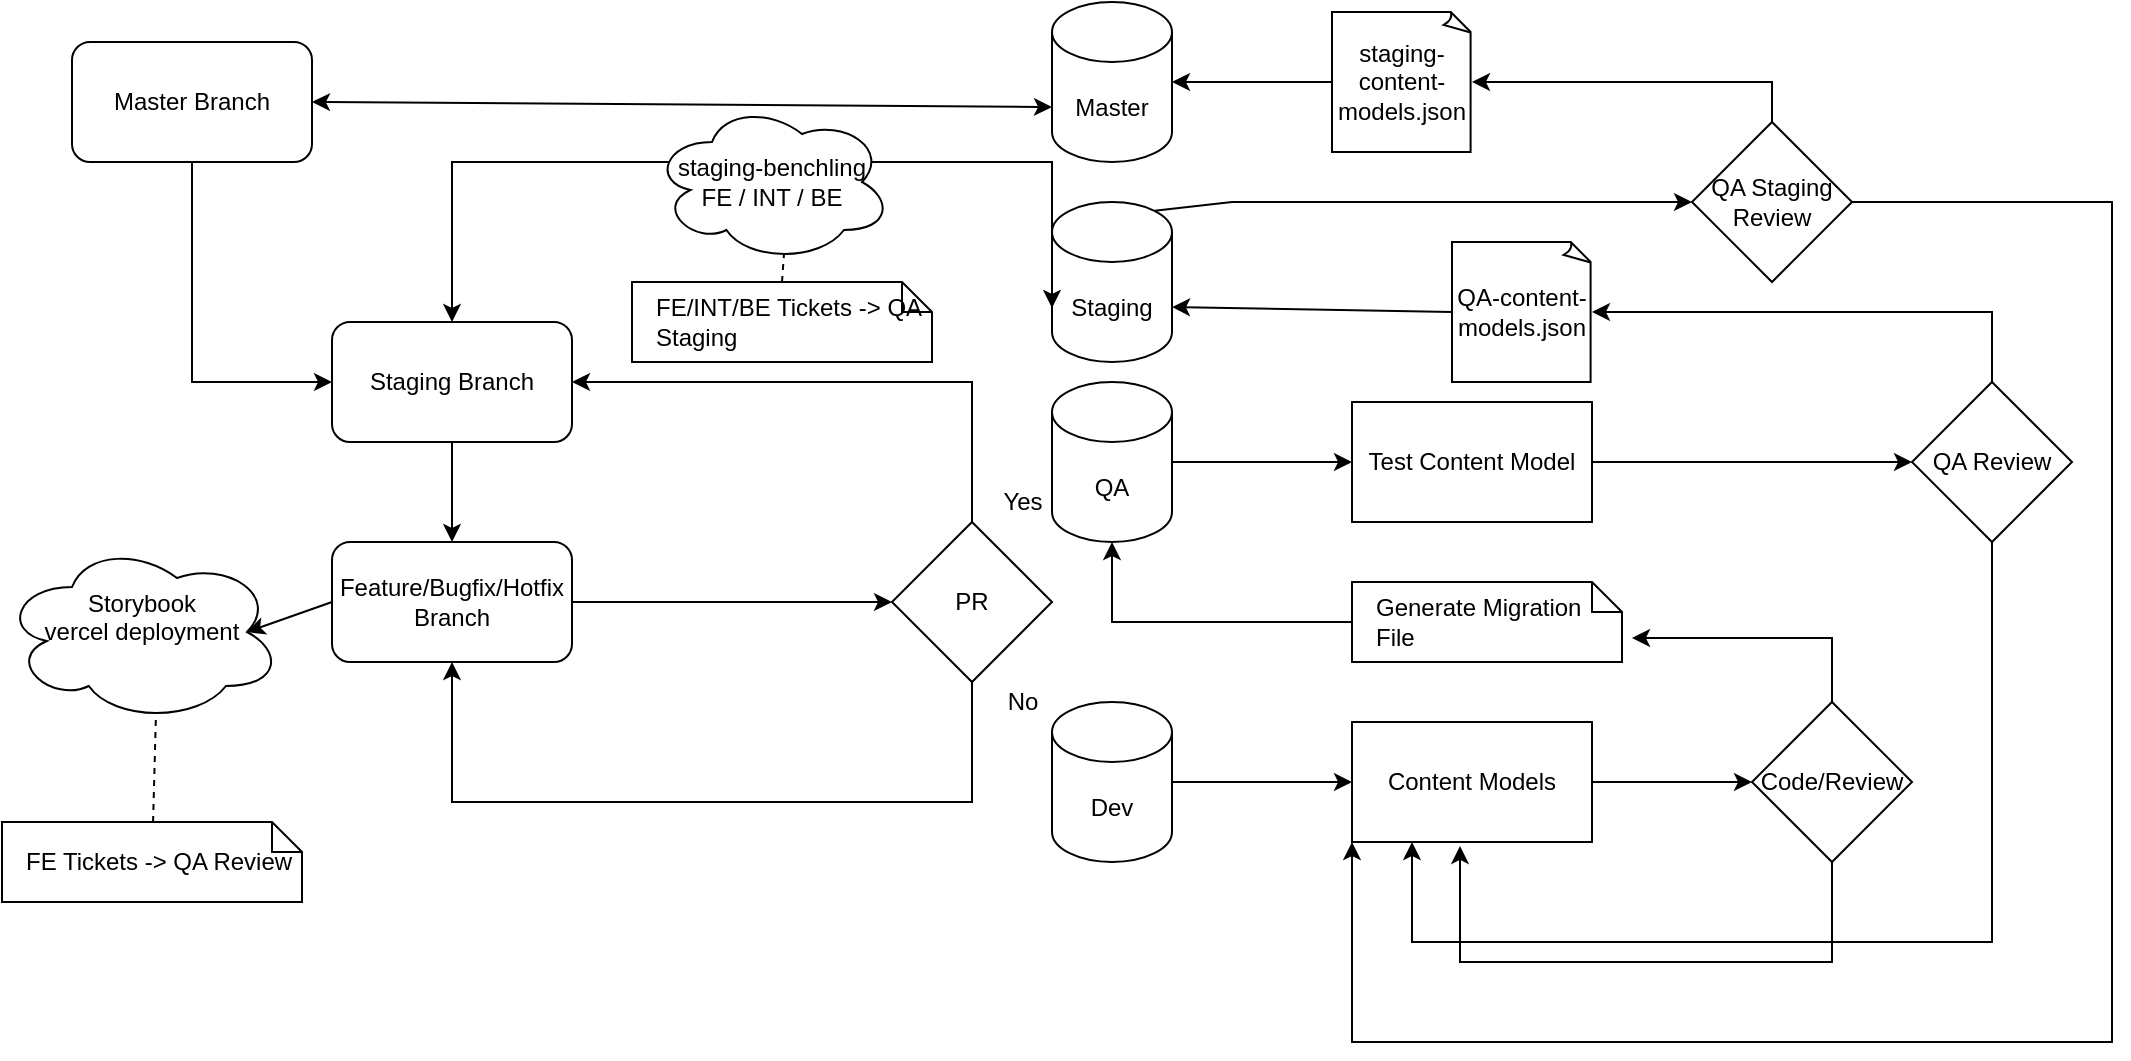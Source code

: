 <mxfile version="16.2.6" type="github">
  <diagram name="Page-1" id="c7488fd3-1785-93aa-aadb-54a6760d102a">
    <mxGraphModel dx="1623" dy="1011" grid="1" gridSize="10" guides="1" tooltips="1" connect="1" arrows="1" fold="1" page="1" pageScale="1" pageWidth="1100" pageHeight="850" background="none" math="0" shadow="0">
      <root>
        <mxCell id="0" />
        <mxCell id="1" parent="0" />
        <mxCell id="RAAd8qCdAdsrlPcri4n8-2" value="Master Branch" style="rounded=1;whiteSpace=wrap;html=1;" vertex="1" parent="1">
          <mxGeometry x="58" y="170" width="120" height="60" as="geometry" />
        </mxCell>
        <mxCell id="RAAd8qCdAdsrlPcri4n8-3" value="Staging Branch" style="rounded=1;whiteSpace=wrap;html=1;" vertex="1" parent="1">
          <mxGeometry x="188" y="310" width="120" height="60" as="geometry" />
        </mxCell>
        <mxCell id="RAAd8qCdAdsrlPcri4n8-4" value="" style="endArrow=classic;html=1;rounded=0;entryX=0;entryY=0.5;entryDx=0;entryDy=0;exitX=0.5;exitY=1;exitDx=0;exitDy=0;" edge="1" parent="1" source="RAAd8qCdAdsrlPcri4n8-2" target="RAAd8qCdAdsrlPcri4n8-3">
          <mxGeometry width="50" height="50" relative="1" as="geometry">
            <mxPoint x="68" y="170" as="sourcePoint" />
            <mxPoint x="118" y="120" as="targetPoint" />
            <Array as="points">
              <mxPoint x="118" y="340" />
            </Array>
          </mxGeometry>
        </mxCell>
        <mxCell id="RAAd8qCdAdsrlPcri4n8-5" value="Feature/Bugfix/Hotfix Branch" style="rounded=1;whiteSpace=wrap;html=1;" vertex="1" parent="1">
          <mxGeometry x="188" y="420" width="120" height="60" as="geometry" />
        </mxCell>
        <mxCell id="RAAd8qCdAdsrlPcri4n8-6" value="" style="endArrow=classic;html=1;rounded=0;exitX=0.5;exitY=1;exitDx=0;exitDy=0;entryX=0.5;entryY=0;entryDx=0;entryDy=0;" edge="1" parent="1" source="RAAd8qCdAdsrlPcri4n8-3" target="RAAd8qCdAdsrlPcri4n8-5">
          <mxGeometry width="50" height="50" relative="1" as="geometry">
            <mxPoint x="248" y="420" as="sourcePoint" />
            <mxPoint x="298" y="370" as="targetPoint" />
          </mxGeometry>
        </mxCell>
        <mxCell id="RAAd8qCdAdsrlPcri4n8-7" value="PR" style="rhombus;whiteSpace=wrap;html=1;" vertex="1" parent="1">
          <mxGeometry x="468" y="410" width="80" height="80" as="geometry" />
        </mxCell>
        <mxCell id="RAAd8qCdAdsrlPcri4n8-8" value="" style="endArrow=classic;html=1;rounded=0;exitX=1;exitY=0.5;exitDx=0;exitDy=0;entryX=0;entryY=0.5;entryDx=0;entryDy=0;" edge="1" parent="1" source="RAAd8qCdAdsrlPcri4n8-5" target="RAAd8qCdAdsrlPcri4n8-7">
          <mxGeometry width="50" height="50" relative="1" as="geometry">
            <mxPoint x="378" y="500" as="sourcePoint" />
            <mxPoint x="428" y="450" as="targetPoint" />
          </mxGeometry>
        </mxCell>
        <mxCell id="RAAd8qCdAdsrlPcri4n8-10" value="" style="endArrow=classic;html=1;rounded=0;exitX=0.5;exitY=1;exitDx=0;exitDy=0;entryX=0.5;entryY=1;entryDx=0;entryDy=0;" edge="1" parent="1" source="RAAd8qCdAdsrlPcri4n8-7" target="RAAd8qCdAdsrlPcri4n8-5">
          <mxGeometry width="50" height="50" relative="1" as="geometry">
            <mxPoint x="488" y="490" as="sourcePoint" />
            <mxPoint x="328" y="560" as="targetPoint" />
            <Array as="points">
              <mxPoint x="508" y="550" />
              <mxPoint x="248" y="550" />
            </Array>
          </mxGeometry>
        </mxCell>
        <mxCell id="RAAd8qCdAdsrlPcri4n8-11" value="" style="endArrow=classic;html=1;rounded=0;exitX=0.5;exitY=0;exitDx=0;exitDy=0;entryX=1;entryY=0.5;entryDx=0;entryDy=0;" edge="1" parent="1" source="RAAd8qCdAdsrlPcri4n8-7" target="RAAd8qCdAdsrlPcri4n8-3">
          <mxGeometry width="50" height="50" relative="1" as="geometry">
            <mxPoint x="448" y="400" as="sourcePoint" />
            <mxPoint x="498" y="350" as="targetPoint" />
            <Array as="points">
              <mxPoint x="508" y="340" />
            </Array>
          </mxGeometry>
        </mxCell>
        <mxCell id="RAAd8qCdAdsrlPcri4n8-12" value="No&lt;br&gt;" style="text;html=1;align=center;verticalAlign=middle;resizable=0;points=[];autosize=1;strokeColor=none;fillColor=none;" vertex="1" parent="1">
          <mxGeometry x="518" y="490" width="30" height="20" as="geometry" />
        </mxCell>
        <mxCell id="RAAd8qCdAdsrlPcri4n8-13" value="Yes" style="text;html=1;align=center;verticalAlign=middle;resizable=0;points=[];autosize=1;strokeColor=none;fillColor=none;" vertex="1" parent="1">
          <mxGeometry x="513" y="390" width="40" height="20" as="geometry" />
        </mxCell>
        <mxCell id="RAAd8qCdAdsrlPcri4n8-14" value="Master" style="shape=cylinder3;whiteSpace=wrap;html=1;boundedLbl=1;backgroundOutline=1;size=15;" vertex="1" parent="1">
          <mxGeometry x="548" y="150" width="60" height="80" as="geometry" />
        </mxCell>
        <mxCell id="RAAd8qCdAdsrlPcri4n8-15" value="Staging" style="shape=cylinder3;whiteSpace=wrap;html=1;boundedLbl=1;backgroundOutline=1;size=15;" vertex="1" parent="1">
          <mxGeometry x="548" y="250" width="60" height="80" as="geometry" />
        </mxCell>
        <mxCell id="RAAd8qCdAdsrlPcri4n8-16" value="QA" style="shape=cylinder3;whiteSpace=wrap;html=1;boundedLbl=1;backgroundOutline=1;size=15;" vertex="1" parent="1">
          <mxGeometry x="548" y="340" width="60" height="80" as="geometry" />
        </mxCell>
        <mxCell id="RAAd8qCdAdsrlPcri4n8-17" value="Dev" style="shape=cylinder3;whiteSpace=wrap;html=1;boundedLbl=1;backgroundOutline=1;size=15;" vertex="1" parent="1">
          <mxGeometry x="548" y="500" width="60" height="80" as="geometry" />
        </mxCell>
        <mxCell id="RAAd8qCdAdsrlPcri4n8-18" value="" style="endArrow=classic;startArrow=classic;html=1;rounded=0;entryX=0;entryY=0;entryDx=0;entryDy=52.5;entryPerimeter=0;exitX=1;exitY=0.5;exitDx=0;exitDy=0;" edge="1" parent="1" source="RAAd8qCdAdsrlPcri4n8-2" target="RAAd8qCdAdsrlPcri4n8-14">
          <mxGeometry width="50" height="50" relative="1" as="geometry">
            <mxPoint x="278" y="180" as="sourcePoint" />
            <mxPoint x="328" y="130" as="targetPoint" />
          </mxGeometry>
        </mxCell>
        <mxCell id="RAAd8qCdAdsrlPcri4n8-19" value="" style="endArrow=classic;startArrow=classic;html=1;rounded=0;exitX=0.5;exitY=0;exitDx=0;exitDy=0;entryX=0;entryY=0;entryDx=0;entryDy=52.5;entryPerimeter=0;" edge="1" parent="1" source="RAAd8qCdAdsrlPcri4n8-3" target="RAAd8qCdAdsrlPcri4n8-15">
          <mxGeometry width="50" height="50" relative="1" as="geometry">
            <mxPoint x="368" y="280" as="sourcePoint" />
            <mxPoint x="418" y="230" as="targetPoint" />
            <Array as="points">
              <mxPoint x="248" y="230" />
              <mxPoint x="548" y="230" />
              <mxPoint x="548" y="303" />
            </Array>
          </mxGeometry>
        </mxCell>
        <mxCell id="RAAd8qCdAdsrlPcri4n8-20" value="" style="endArrow=classic;html=1;rounded=0;entryX=0.875;entryY=0.5;entryDx=0;entryDy=0;entryPerimeter=0;" edge="1" parent="1" target="RAAd8qCdAdsrlPcri4n8-21">
          <mxGeometry width="50" height="50" relative="1" as="geometry">
            <mxPoint x="188" y="450" as="sourcePoint" />
            <mxPoint x="83" y="450" as="targetPoint" />
          </mxGeometry>
        </mxCell>
        <mxCell id="RAAd8qCdAdsrlPcri4n8-21" value="Storybook&lt;br&gt;vercel deployment&lt;br&gt;&lt;br&gt;" style="ellipse;shape=cloud;whiteSpace=wrap;html=1;" vertex="1" parent="1">
          <mxGeometry x="23" y="420" width="140" height="90" as="geometry" />
        </mxCell>
        <mxCell id="RAAd8qCdAdsrlPcri4n8-22" value="Content Models" style="rounded=0;whiteSpace=wrap;html=1;" vertex="1" parent="1">
          <mxGeometry x="698" y="510" width="120" height="60" as="geometry" />
        </mxCell>
        <mxCell id="RAAd8qCdAdsrlPcri4n8-23" value="" style="endArrow=classic;html=1;rounded=0;exitX=1;exitY=0.5;exitDx=0;exitDy=0;exitPerimeter=0;entryX=0;entryY=0.5;entryDx=0;entryDy=0;" edge="1" parent="1" source="RAAd8qCdAdsrlPcri4n8-17" target="RAAd8qCdAdsrlPcri4n8-22">
          <mxGeometry width="50" height="50" relative="1" as="geometry">
            <mxPoint x="618" y="540" as="sourcePoint" />
            <mxPoint x="668" y="490" as="targetPoint" />
          </mxGeometry>
        </mxCell>
        <mxCell id="RAAd8qCdAdsrlPcri4n8-24" value="Code/Review" style="rhombus;whiteSpace=wrap;html=1;" vertex="1" parent="1">
          <mxGeometry x="898" y="500" width="80" height="80" as="geometry" />
        </mxCell>
        <mxCell id="RAAd8qCdAdsrlPcri4n8-25" value="" style="endArrow=classic;html=1;rounded=0;exitX=1;exitY=0.5;exitDx=0;exitDy=0;entryX=0;entryY=0.5;entryDx=0;entryDy=0;" edge="1" parent="1" source="RAAd8qCdAdsrlPcri4n8-22" target="RAAd8qCdAdsrlPcri4n8-24">
          <mxGeometry width="50" height="50" relative="1" as="geometry">
            <mxPoint x="878" y="450" as="sourcePoint" />
            <mxPoint x="928" y="400" as="targetPoint" />
          </mxGeometry>
        </mxCell>
        <mxCell id="RAAd8qCdAdsrlPcri4n8-26" value="" style="endArrow=classic;html=1;rounded=0;exitX=0.5;exitY=1;exitDx=0;exitDy=0;entryX=0.45;entryY=1.033;entryDx=0;entryDy=0;entryPerimeter=0;" edge="1" parent="1" source="RAAd8qCdAdsrlPcri4n8-24" target="RAAd8qCdAdsrlPcri4n8-22">
          <mxGeometry width="50" height="50" relative="1" as="geometry">
            <mxPoint x="888" y="680" as="sourcePoint" />
            <mxPoint x="938" y="630" as="targetPoint" />
            <Array as="points">
              <mxPoint x="938" y="630" />
              <mxPoint x="752" y="630" />
            </Array>
          </mxGeometry>
        </mxCell>
        <mxCell id="RAAd8qCdAdsrlPcri4n8-28" value="Test Content Model" style="rounded=0;whiteSpace=wrap;html=1;" vertex="1" parent="1">
          <mxGeometry x="698" y="350" width="120" height="60" as="geometry" />
        </mxCell>
        <mxCell id="RAAd8qCdAdsrlPcri4n8-29" value="" style="endArrow=classic;html=1;rounded=0;exitX=1;exitY=0.5;exitDx=0;exitDy=0;exitPerimeter=0;entryX=0;entryY=0.5;entryDx=0;entryDy=0;" edge="1" parent="1" source="RAAd8qCdAdsrlPcri4n8-16" target="RAAd8qCdAdsrlPcri4n8-28">
          <mxGeometry width="50" height="50" relative="1" as="geometry">
            <mxPoint x="778" y="230" as="sourcePoint" />
            <mxPoint x="828" y="180" as="targetPoint" />
          </mxGeometry>
        </mxCell>
        <mxCell id="RAAd8qCdAdsrlPcri4n8-30" value="QA Review" style="rhombus;whiteSpace=wrap;html=1;" vertex="1" parent="1">
          <mxGeometry x="978" y="340" width="80" height="80" as="geometry" />
        </mxCell>
        <mxCell id="RAAd8qCdAdsrlPcri4n8-31" value="" style="endArrow=classic;html=1;rounded=0;exitX=1;exitY=0.5;exitDx=0;exitDy=0;entryX=0;entryY=0.5;entryDx=0;entryDy=0;" edge="1" parent="1" source="RAAd8qCdAdsrlPcri4n8-28" target="RAAd8qCdAdsrlPcri4n8-30">
          <mxGeometry width="50" height="50" relative="1" as="geometry">
            <mxPoint x="888" y="340" as="sourcePoint" />
            <mxPoint x="938" y="290" as="targetPoint" />
          </mxGeometry>
        </mxCell>
        <mxCell id="RAAd8qCdAdsrlPcri4n8-32" value="" style="endArrow=classic;html=1;rounded=0;exitX=0.5;exitY=1;exitDx=0;exitDy=0;entryX=0.25;entryY=1;entryDx=0;entryDy=0;" edge="1" parent="1" source="RAAd8qCdAdsrlPcri4n8-30" target="RAAd8qCdAdsrlPcri4n8-22">
          <mxGeometry width="50" height="50" relative="1" as="geometry">
            <mxPoint x="1028" y="510" as="sourcePoint" />
            <mxPoint x="1078" y="460" as="targetPoint" />
            <Array as="points">
              <mxPoint x="1018" y="620" />
              <mxPoint x="728" y="620" />
            </Array>
          </mxGeometry>
        </mxCell>
        <mxCell id="RAAd8qCdAdsrlPcri4n8-33" value="" style="endArrow=classic;html=1;rounded=0;exitX=0.5;exitY=0;exitDx=0;exitDy=0;entryX=1;entryY=0.5;entryDx=0;entryDy=0;entryPerimeter=0;" edge="1" parent="1" source="RAAd8qCdAdsrlPcri4n8-30" target="RAAd8qCdAdsrlPcri4n8-34">
          <mxGeometry width="50" height="50" relative="1" as="geometry">
            <mxPoint x="868" y="300" as="sourcePoint" />
            <mxPoint x="608" y="310" as="targetPoint" />
            <Array as="points">
              <mxPoint x="1018" y="305" />
            </Array>
          </mxGeometry>
        </mxCell>
        <mxCell id="RAAd8qCdAdsrlPcri4n8-34" value="QA-content-models.json" style="whiteSpace=wrap;html=1;shape=mxgraph.basic.document" vertex="1" parent="1">
          <mxGeometry x="748" y="270" width="70" height="70" as="geometry" />
        </mxCell>
        <mxCell id="RAAd8qCdAdsrlPcri4n8-35" value="" style="endArrow=classic;html=1;rounded=0;exitX=0;exitY=0.5;exitDx=0;exitDy=0;exitPerimeter=0;entryX=1;entryY=0;entryDx=0;entryDy=52.5;entryPerimeter=0;" edge="1" parent="1" source="RAAd8qCdAdsrlPcri4n8-34" target="RAAd8qCdAdsrlPcri4n8-15">
          <mxGeometry width="50" height="50" relative="1" as="geometry">
            <mxPoint x="648" y="270" as="sourcePoint" />
            <mxPoint x="698" y="220" as="targetPoint" />
          </mxGeometry>
        </mxCell>
        <mxCell id="RAAd8qCdAdsrlPcri4n8-36" value="QA Staging Review" style="rhombus;whiteSpace=wrap;html=1;" vertex="1" parent="1">
          <mxGeometry x="868" y="210" width="80" height="80" as="geometry" />
        </mxCell>
        <mxCell id="RAAd8qCdAdsrlPcri4n8-37" value="" style="endArrow=classic;html=1;rounded=0;exitX=0.855;exitY=0;exitDx=0;exitDy=4.35;exitPerimeter=0;" edge="1" parent="1" source="RAAd8qCdAdsrlPcri4n8-15" target="RAAd8qCdAdsrlPcri4n8-36">
          <mxGeometry width="50" height="50" relative="1" as="geometry">
            <mxPoint x="748" y="230" as="sourcePoint" />
            <mxPoint x="798" y="180" as="targetPoint" />
            <Array as="points">
              <mxPoint x="638" y="250" />
            </Array>
          </mxGeometry>
        </mxCell>
        <mxCell id="RAAd8qCdAdsrlPcri4n8-40" value="" style="endArrow=classic;html=1;rounded=0;exitX=1;exitY=0.5;exitDx=0;exitDy=0;entryX=0;entryY=1;entryDx=0;entryDy=0;" edge="1" parent="1" source="RAAd8qCdAdsrlPcri4n8-36" target="RAAd8qCdAdsrlPcri4n8-22">
          <mxGeometry width="50" height="50" relative="1" as="geometry">
            <mxPoint x="948" y="220" as="sourcePoint" />
            <mxPoint x="1058" y="220" as="targetPoint" />
            <Array as="points">
              <mxPoint x="1078" y="250" />
              <mxPoint x="1078" y="670" />
              <mxPoint x="698" y="670" />
            </Array>
          </mxGeometry>
        </mxCell>
        <mxCell id="RAAd8qCdAdsrlPcri4n8-41" value="" style="endArrow=classic;html=1;rounded=0;entryX=1;entryY=0.5;entryDx=0;entryDy=0;entryPerimeter=0;exitX=0.5;exitY=0;exitDx=0;exitDy=0;" edge="1" parent="1" source="RAAd8qCdAdsrlPcri4n8-36" target="RAAd8qCdAdsrlPcri4n8-55">
          <mxGeometry width="50" height="50" relative="1" as="geometry">
            <mxPoint x="958" y="220" as="sourcePoint" />
            <mxPoint x="1008" y="170" as="targetPoint" />
            <Array as="points">
              <mxPoint x="908" y="190" />
            </Array>
          </mxGeometry>
        </mxCell>
        <mxCell id="RAAd8qCdAdsrlPcri4n8-42" value="staging-benchling&lt;br&gt;FE / INT / BE" style="ellipse;shape=cloud;whiteSpace=wrap;html=1;" vertex="1" parent="1">
          <mxGeometry x="348" y="200" width="120" height="80" as="geometry" />
        </mxCell>
        <mxCell id="RAAd8qCdAdsrlPcri4n8-44" value="FE Tickets -&amp;gt; QA Review" style="shape=note;size=15;align=left;spacingLeft=10;html=1;whiteSpace=wrap;" vertex="1" parent="1">
          <mxGeometry x="23" y="560" width="150" height="40" as="geometry" />
        </mxCell>
        <mxCell id="RAAd8qCdAdsrlPcri4n8-45" value="" style="edgeStyle=none;endArrow=none;dashed=1;html=1;rounded=0;entryX=0.55;entryY=0.95;entryDx=0;entryDy=0;entryPerimeter=0;" edge="1" source="RAAd8qCdAdsrlPcri4n8-44" parent="1" target="RAAd8qCdAdsrlPcri4n8-21">
          <mxGeometry x="1" relative="1" as="geometry">
            <mxPoint x="83" y="520" as="targetPoint" />
          </mxGeometry>
        </mxCell>
        <mxCell id="RAAd8qCdAdsrlPcri4n8-47" value="FE/INT/BE Tickets -&amp;gt; QA Staging" style="shape=note;size=15;align=left;spacingLeft=10;html=1;whiteSpace=wrap;" vertex="1" parent="1">
          <mxGeometry x="338" y="290" width="150" height="40" as="geometry" />
        </mxCell>
        <mxCell id="RAAd8qCdAdsrlPcri4n8-50" value="" style="edgeStyle=none;endArrow=none;exitX=0.5;exitY=0;dashed=1;html=1;rounded=0;entryX=0.55;entryY=0.95;entryDx=0;entryDy=0;entryPerimeter=0;exitDx=0;exitDy=0;exitPerimeter=0;" edge="1" parent="1" source="RAAd8qCdAdsrlPcri4n8-47" target="RAAd8qCdAdsrlPcri4n8-42">
          <mxGeometry x="1" relative="1" as="geometry">
            <mxPoint x="338" y="250" as="targetPoint" />
            <mxPoint x="361" y="304.5" as="sourcePoint" />
          </mxGeometry>
        </mxCell>
        <mxCell id="RAAd8qCdAdsrlPcri4n8-52" value="Generate Migration File" style="shape=note;size=15;align=left;spacingLeft=10;html=1;whiteSpace=wrap;" vertex="1" parent="1">
          <mxGeometry x="698" y="440" width="135" height="40" as="geometry" />
        </mxCell>
        <mxCell id="RAAd8qCdAdsrlPcri4n8-53" value="" style="endArrow=classic;html=1;rounded=0;exitX=0.5;exitY=0;exitDx=0;exitDy=0;" edge="1" parent="1" source="RAAd8qCdAdsrlPcri4n8-24">
          <mxGeometry width="50" height="50" relative="1" as="geometry">
            <mxPoint x="878" y="460" as="sourcePoint" />
            <mxPoint x="838" y="468" as="targetPoint" />
            <Array as="points">
              <mxPoint x="938" y="468" />
            </Array>
          </mxGeometry>
        </mxCell>
        <mxCell id="RAAd8qCdAdsrlPcri4n8-54" value="" style="endArrow=classic;html=1;rounded=0;exitX=0;exitY=0.5;exitDx=0;exitDy=0;exitPerimeter=0;entryX=0.5;entryY=1;entryDx=0;entryDy=0;entryPerimeter=0;" edge="1" parent="1" source="RAAd8qCdAdsrlPcri4n8-52" target="RAAd8qCdAdsrlPcri4n8-16">
          <mxGeometry width="50" height="50" relative="1" as="geometry">
            <mxPoint x="588" y="490" as="sourcePoint" />
            <mxPoint x="578" y="460" as="targetPoint" />
            <Array as="points">
              <mxPoint x="578" y="460" />
            </Array>
          </mxGeometry>
        </mxCell>
        <mxCell id="RAAd8qCdAdsrlPcri4n8-55" value="staging-content-models.json" style="whiteSpace=wrap;html=1;shape=mxgraph.basic.document" vertex="1" parent="1">
          <mxGeometry x="688" y="155" width="70" height="70" as="geometry" />
        </mxCell>
        <mxCell id="RAAd8qCdAdsrlPcri4n8-56" value="" style="endArrow=classic;html=1;rounded=0;exitX=0;exitY=0.5;exitDx=0;exitDy=0;exitPerimeter=0;entryX=1;entryY=0.5;entryDx=0;entryDy=0;entryPerimeter=0;" edge="1" parent="1" source="RAAd8qCdAdsrlPcri4n8-55" target="RAAd8qCdAdsrlPcri4n8-14">
          <mxGeometry width="50" height="50" relative="1" as="geometry">
            <mxPoint x="588" y="130" as="sourcePoint" />
            <mxPoint x="638" y="80" as="targetPoint" />
          </mxGeometry>
        </mxCell>
      </root>
    </mxGraphModel>
  </diagram>
</mxfile>
